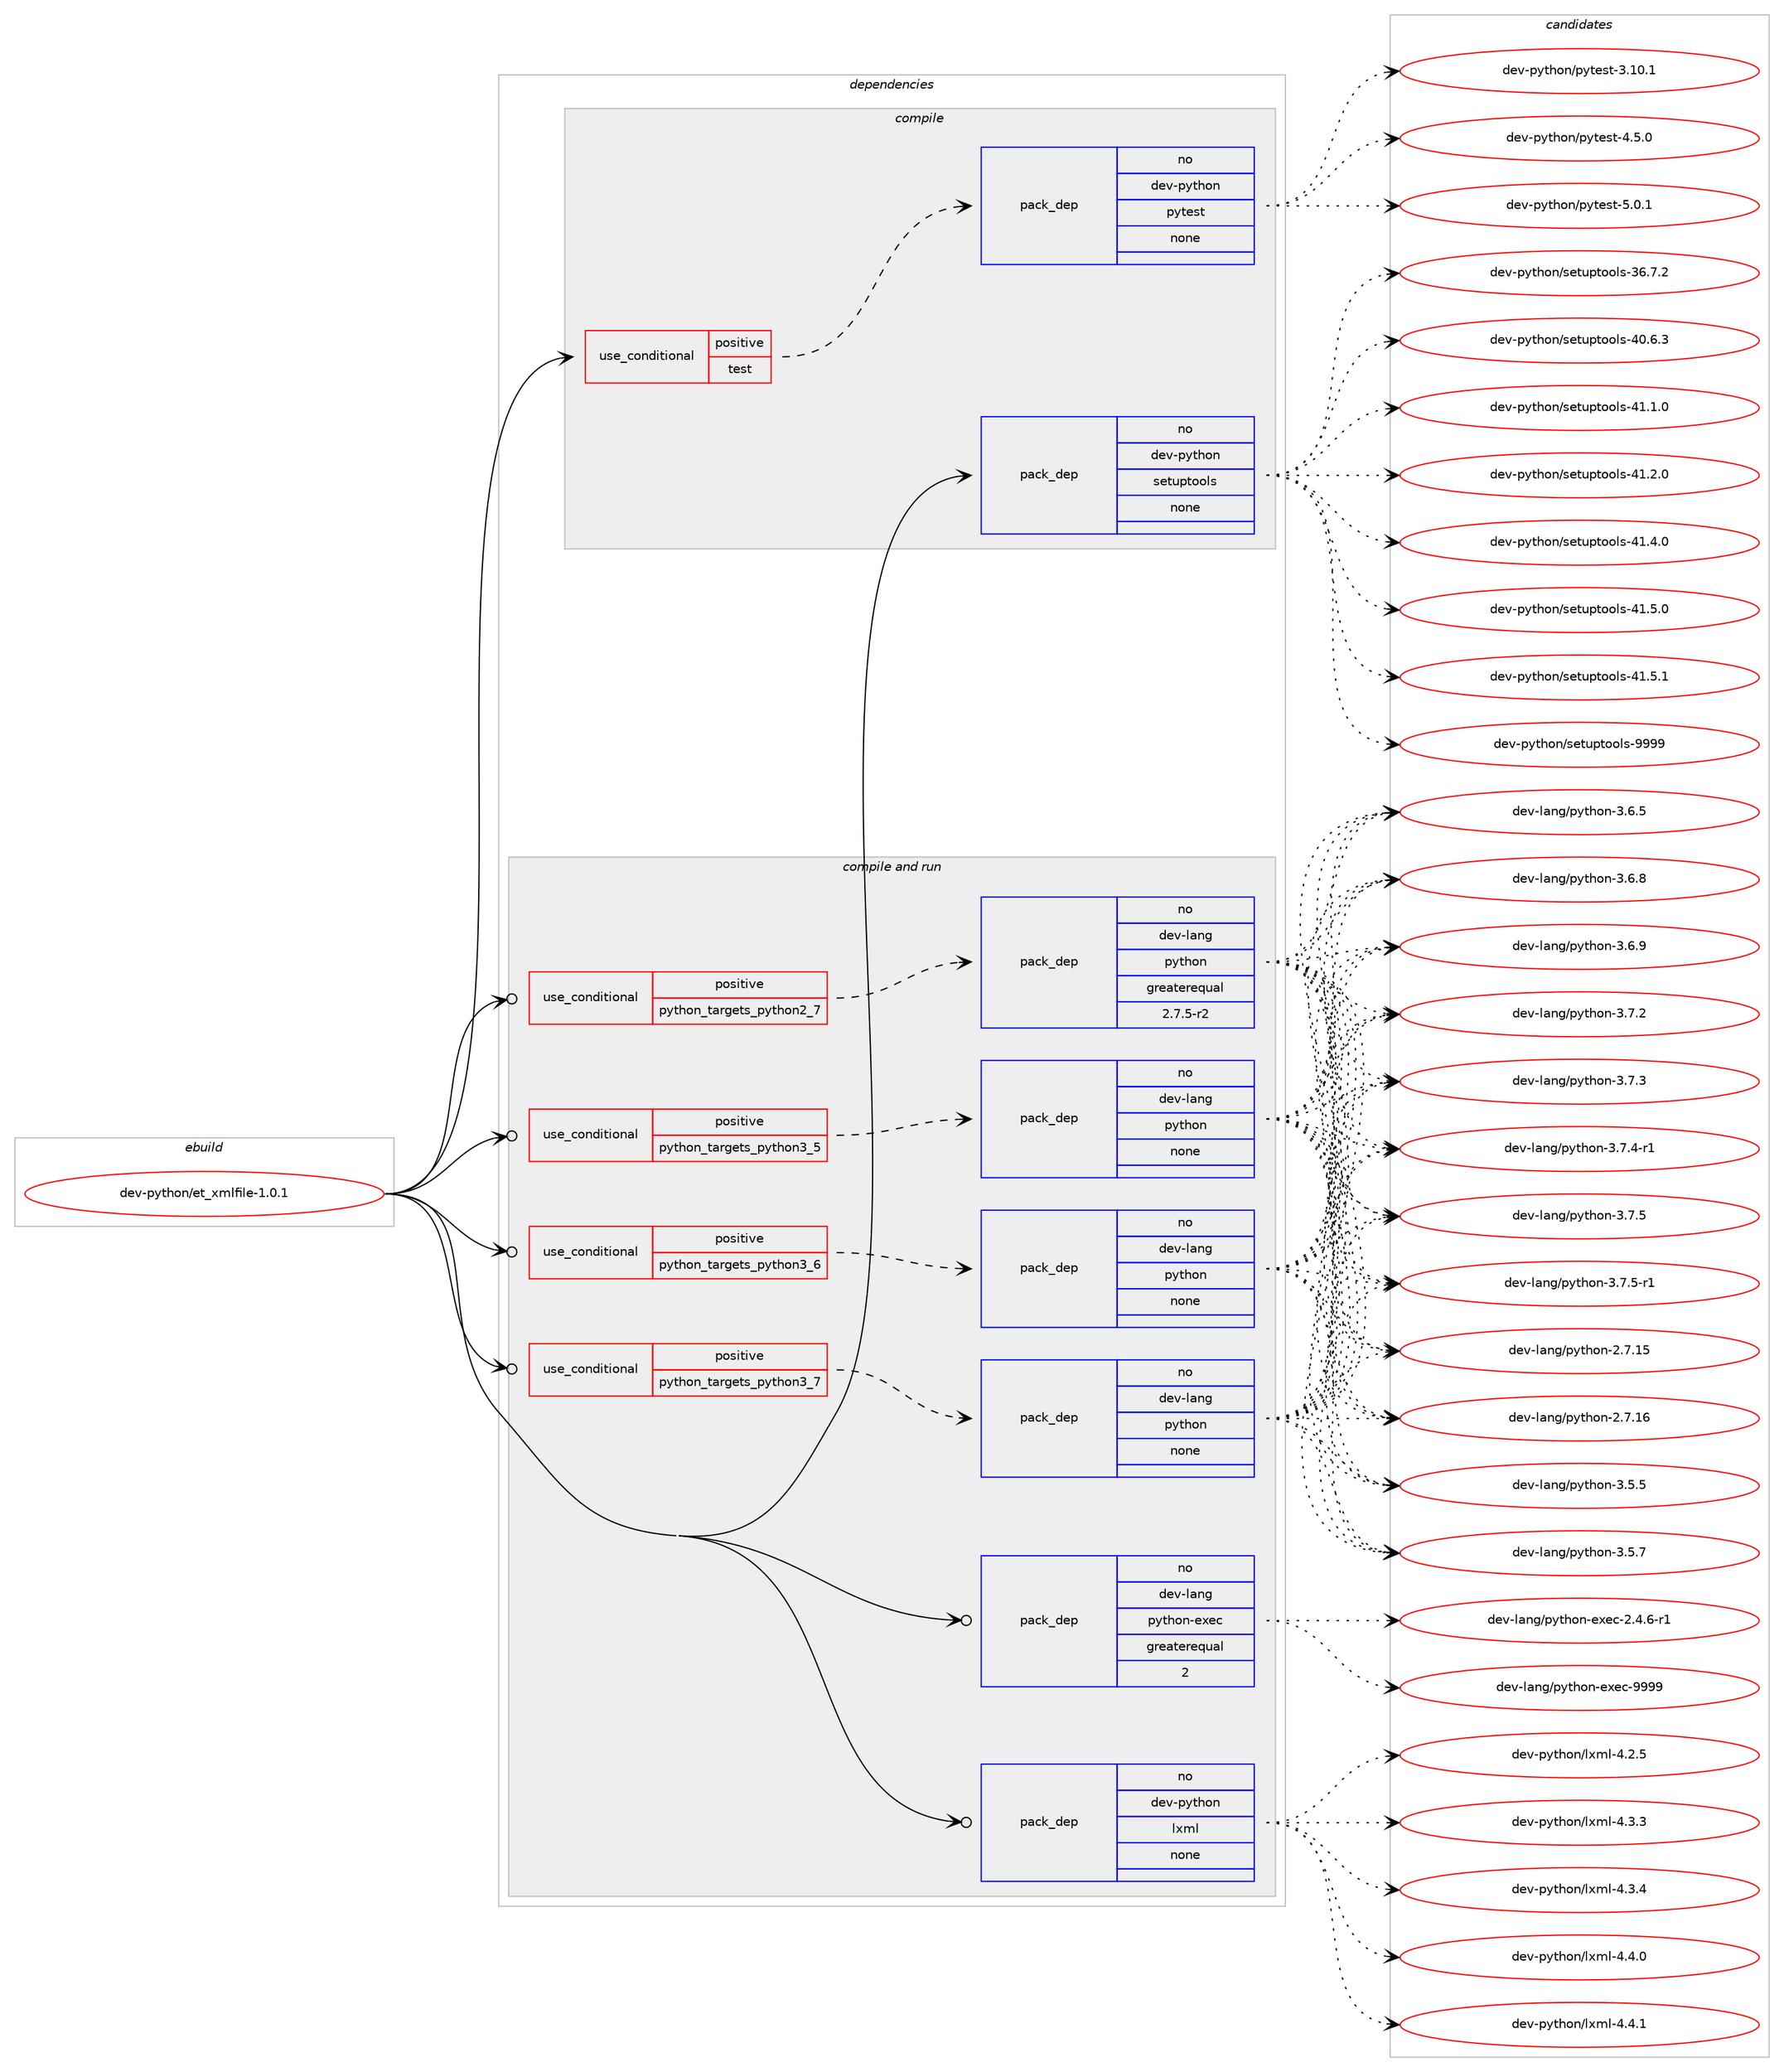 digraph prolog {

# *************
# Graph options
# *************

newrank=true;
concentrate=true;
compound=true;
graph [rankdir=LR,fontname=Helvetica,fontsize=10,ranksep=1.5];#, ranksep=2.5, nodesep=0.2];
edge  [arrowhead=vee];
node  [fontname=Helvetica,fontsize=10];

# **********
# The ebuild
# **********

subgraph cluster_leftcol {
color=gray;
rank=same;
label=<<i>ebuild</i>>;
id [label="dev-python/et_xmlfile-1.0.1", color=red, width=4, href="../dev-python/et_xmlfile-1.0.1.svg"];
}

# ****************
# The dependencies
# ****************

subgraph cluster_midcol {
color=gray;
label=<<i>dependencies</i>>;
subgraph cluster_compile {
fillcolor="#eeeeee";
style=filled;
label=<<i>compile</i>>;
subgraph cond139049 {
dependency603549 [label=<<TABLE BORDER="0" CELLBORDER="1" CELLSPACING="0" CELLPADDING="4"><TR><TD ROWSPAN="3" CELLPADDING="10">use_conditional</TD></TR><TR><TD>positive</TD></TR><TR><TD>test</TD></TR></TABLE>>, shape=none, color=red];
subgraph pack452703 {
dependency603550 [label=<<TABLE BORDER="0" CELLBORDER="1" CELLSPACING="0" CELLPADDING="4" WIDTH="220"><TR><TD ROWSPAN="6" CELLPADDING="30">pack_dep</TD></TR><TR><TD WIDTH="110">no</TD></TR><TR><TD>dev-python</TD></TR><TR><TD>pytest</TD></TR><TR><TD>none</TD></TR><TR><TD></TD></TR></TABLE>>, shape=none, color=blue];
}
dependency603549:e -> dependency603550:w [weight=20,style="dashed",arrowhead="vee"];
}
id:e -> dependency603549:w [weight=20,style="solid",arrowhead="vee"];
subgraph pack452704 {
dependency603551 [label=<<TABLE BORDER="0" CELLBORDER="1" CELLSPACING="0" CELLPADDING="4" WIDTH="220"><TR><TD ROWSPAN="6" CELLPADDING="30">pack_dep</TD></TR><TR><TD WIDTH="110">no</TD></TR><TR><TD>dev-python</TD></TR><TR><TD>setuptools</TD></TR><TR><TD>none</TD></TR><TR><TD></TD></TR></TABLE>>, shape=none, color=blue];
}
id:e -> dependency603551:w [weight=20,style="solid",arrowhead="vee"];
}
subgraph cluster_compileandrun {
fillcolor="#eeeeee";
style=filled;
label=<<i>compile and run</i>>;
subgraph cond139050 {
dependency603552 [label=<<TABLE BORDER="0" CELLBORDER="1" CELLSPACING="0" CELLPADDING="4"><TR><TD ROWSPAN="3" CELLPADDING="10">use_conditional</TD></TR><TR><TD>positive</TD></TR><TR><TD>python_targets_python2_7</TD></TR></TABLE>>, shape=none, color=red];
subgraph pack452705 {
dependency603553 [label=<<TABLE BORDER="0" CELLBORDER="1" CELLSPACING="0" CELLPADDING="4" WIDTH="220"><TR><TD ROWSPAN="6" CELLPADDING="30">pack_dep</TD></TR><TR><TD WIDTH="110">no</TD></TR><TR><TD>dev-lang</TD></TR><TR><TD>python</TD></TR><TR><TD>greaterequal</TD></TR><TR><TD>2.7.5-r2</TD></TR></TABLE>>, shape=none, color=blue];
}
dependency603552:e -> dependency603553:w [weight=20,style="dashed",arrowhead="vee"];
}
id:e -> dependency603552:w [weight=20,style="solid",arrowhead="odotvee"];
subgraph cond139051 {
dependency603554 [label=<<TABLE BORDER="0" CELLBORDER="1" CELLSPACING="0" CELLPADDING="4"><TR><TD ROWSPAN="3" CELLPADDING="10">use_conditional</TD></TR><TR><TD>positive</TD></TR><TR><TD>python_targets_python3_5</TD></TR></TABLE>>, shape=none, color=red];
subgraph pack452706 {
dependency603555 [label=<<TABLE BORDER="0" CELLBORDER="1" CELLSPACING="0" CELLPADDING="4" WIDTH="220"><TR><TD ROWSPAN="6" CELLPADDING="30">pack_dep</TD></TR><TR><TD WIDTH="110">no</TD></TR><TR><TD>dev-lang</TD></TR><TR><TD>python</TD></TR><TR><TD>none</TD></TR><TR><TD></TD></TR></TABLE>>, shape=none, color=blue];
}
dependency603554:e -> dependency603555:w [weight=20,style="dashed",arrowhead="vee"];
}
id:e -> dependency603554:w [weight=20,style="solid",arrowhead="odotvee"];
subgraph cond139052 {
dependency603556 [label=<<TABLE BORDER="0" CELLBORDER="1" CELLSPACING="0" CELLPADDING="4"><TR><TD ROWSPAN="3" CELLPADDING="10">use_conditional</TD></TR><TR><TD>positive</TD></TR><TR><TD>python_targets_python3_6</TD></TR></TABLE>>, shape=none, color=red];
subgraph pack452707 {
dependency603557 [label=<<TABLE BORDER="0" CELLBORDER="1" CELLSPACING="0" CELLPADDING="4" WIDTH="220"><TR><TD ROWSPAN="6" CELLPADDING="30">pack_dep</TD></TR><TR><TD WIDTH="110">no</TD></TR><TR><TD>dev-lang</TD></TR><TR><TD>python</TD></TR><TR><TD>none</TD></TR><TR><TD></TD></TR></TABLE>>, shape=none, color=blue];
}
dependency603556:e -> dependency603557:w [weight=20,style="dashed",arrowhead="vee"];
}
id:e -> dependency603556:w [weight=20,style="solid",arrowhead="odotvee"];
subgraph cond139053 {
dependency603558 [label=<<TABLE BORDER="0" CELLBORDER="1" CELLSPACING="0" CELLPADDING="4"><TR><TD ROWSPAN="3" CELLPADDING="10">use_conditional</TD></TR><TR><TD>positive</TD></TR><TR><TD>python_targets_python3_7</TD></TR></TABLE>>, shape=none, color=red];
subgraph pack452708 {
dependency603559 [label=<<TABLE BORDER="0" CELLBORDER="1" CELLSPACING="0" CELLPADDING="4" WIDTH="220"><TR><TD ROWSPAN="6" CELLPADDING="30">pack_dep</TD></TR><TR><TD WIDTH="110">no</TD></TR><TR><TD>dev-lang</TD></TR><TR><TD>python</TD></TR><TR><TD>none</TD></TR><TR><TD></TD></TR></TABLE>>, shape=none, color=blue];
}
dependency603558:e -> dependency603559:w [weight=20,style="dashed",arrowhead="vee"];
}
id:e -> dependency603558:w [weight=20,style="solid",arrowhead="odotvee"];
subgraph pack452709 {
dependency603560 [label=<<TABLE BORDER="0" CELLBORDER="1" CELLSPACING="0" CELLPADDING="4" WIDTH="220"><TR><TD ROWSPAN="6" CELLPADDING="30">pack_dep</TD></TR><TR><TD WIDTH="110">no</TD></TR><TR><TD>dev-lang</TD></TR><TR><TD>python-exec</TD></TR><TR><TD>greaterequal</TD></TR><TR><TD>2</TD></TR></TABLE>>, shape=none, color=blue];
}
id:e -> dependency603560:w [weight=20,style="solid",arrowhead="odotvee"];
subgraph pack452710 {
dependency603561 [label=<<TABLE BORDER="0" CELLBORDER="1" CELLSPACING="0" CELLPADDING="4" WIDTH="220"><TR><TD ROWSPAN="6" CELLPADDING="30">pack_dep</TD></TR><TR><TD WIDTH="110">no</TD></TR><TR><TD>dev-python</TD></TR><TR><TD>lxml</TD></TR><TR><TD>none</TD></TR><TR><TD></TD></TR></TABLE>>, shape=none, color=blue];
}
id:e -> dependency603561:w [weight=20,style="solid",arrowhead="odotvee"];
}
subgraph cluster_run {
fillcolor="#eeeeee";
style=filled;
label=<<i>run</i>>;
}
}

# **************
# The candidates
# **************

subgraph cluster_choices {
rank=same;
color=gray;
label=<<i>candidates</i>>;

subgraph choice452703 {
color=black;
nodesep=1;
choice100101118451121211161041111104711212111610111511645514649484649 [label="dev-python/pytest-3.10.1", color=red, width=4,href="../dev-python/pytest-3.10.1.svg"];
choice1001011184511212111610411111047112121116101115116455246534648 [label="dev-python/pytest-4.5.0", color=red, width=4,href="../dev-python/pytest-4.5.0.svg"];
choice1001011184511212111610411111047112121116101115116455346484649 [label="dev-python/pytest-5.0.1", color=red, width=4,href="../dev-python/pytest-5.0.1.svg"];
dependency603550:e -> choice100101118451121211161041111104711212111610111511645514649484649:w [style=dotted,weight="100"];
dependency603550:e -> choice1001011184511212111610411111047112121116101115116455246534648:w [style=dotted,weight="100"];
dependency603550:e -> choice1001011184511212111610411111047112121116101115116455346484649:w [style=dotted,weight="100"];
}
subgraph choice452704 {
color=black;
nodesep=1;
choice100101118451121211161041111104711510111611711211611111110811545515446554650 [label="dev-python/setuptools-36.7.2", color=red, width=4,href="../dev-python/setuptools-36.7.2.svg"];
choice100101118451121211161041111104711510111611711211611111110811545524846544651 [label="dev-python/setuptools-40.6.3", color=red, width=4,href="../dev-python/setuptools-40.6.3.svg"];
choice100101118451121211161041111104711510111611711211611111110811545524946494648 [label="dev-python/setuptools-41.1.0", color=red, width=4,href="../dev-python/setuptools-41.1.0.svg"];
choice100101118451121211161041111104711510111611711211611111110811545524946504648 [label="dev-python/setuptools-41.2.0", color=red, width=4,href="../dev-python/setuptools-41.2.0.svg"];
choice100101118451121211161041111104711510111611711211611111110811545524946524648 [label="dev-python/setuptools-41.4.0", color=red, width=4,href="../dev-python/setuptools-41.4.0.svg"];
choice100101118451121211161041111104711510111611711211611111110811545524946534648 [label="dev-python/setuptools-41.5.0", color=red, width=4,href="../dev-python/setuptools-41.5.0.svg"];
choice100101118451121211161041111104711510111611711211611111110811545524946534649 [label="dev-python/setuptools-41.5.1", color=red, width=4,href="../dev-python/setuptools-41.5.1.svg"];
choice10010111845112121116104111110471151011161171121161111111081154557575757 [label="dev-python/setuptools-9999", color=red, width=4,href="../dev-python/setuptools-9999.svg"];
dependency603551:e -> choice100101118451121211161041111104711510111611711211611111110811545515446554650:w [style=dotted,weight="100"];
dependency603551:e -> choice100101118451121211161041111104711510111611711211611111110811545524846544651:w [style=dotted,weight="100"];
dependency603551:e -> choice100101118451121211161041111104711510111611711211611111110811545524946494648:w [style=dotted,weight="100"];
dependency603551:e -> choice100101118451121211161041111104711510111611711211611111110811545524946504648:w [style=dotted,weight="100"];
dependency603551:e -> choice100101118451121211161041111104711510111611711211611111110811545524946524648:w [style=dotted,weight="100"];
dependency603551:e -> choice100101118451121211161041111104711510111611711211611111110811545524946534648:w [style=dotted,weight="100"];
dependency603551:e -> choice100101118451121211161041111104711510111611711211611111110811545524946534649:w [style=dotted,weight="100"];
dependency603551:e -> choice10010111845112121116104111110471151011161171121161111111081154557575757:w [style=dotted,weight="100"];
}
subgraph choice452705 {
color=black;
nodesep=1;
choice10010111845108971101034711212111610411111045504655464953 [label="dev-lang/python-2.7.15", color=red, width=4,href="../dev-lang/python-2.7.15.svg"];
choice10010111845108971101034711212111610411111045504655464954 [label="dev-lang/python-2.7.16", color=red, width=4,href="../dev-lang/python-2.7.16.svg"];
choice100101118451089711010347112121116104111110455146534653 [label="dev-lang/python-3.5.5", color=red, width=4,href="../dev-lang/python-3.5.5.svg"];
choice100101118451089711010347112121116104111110455146534655 [label="dev-lang/python-3.5.7", color=red, width=4,href="../dev-lang/python-3.5.7.svg"];
choice100101118451089711010347112121116104111110455146544653 [label="dev-lang/python-3.6.5", color=red, width=4,href="../dev-lang/python-3.6.5.svg"];
choice100101118451089711010347112121116104111110455146544656 [label="dev-lang/python-3.6.8", color=red, width=4,href="../dev-lang/python-3.6.8.svg"];
choice100101118451089711010347112121116104111110455146544657 [label="dev-lang/python-3.6.9", color=red, width=4,href="../dev-lang/python-3.6.9.svg"];
choice100101118451089711010347112121116104111110455146554650 [label="dev-lang/python-3.7.2", color=red, width=4,href="../dev-lang/python-3.7.2.svg"];
choice100101118451089711010347112121116104111110455146554651 [label="dev-lang/python-3.7.3", color=red, width=4,href="../dev-lang/python-3.7.3.svg"];
choice1001011184510897110103471121211161041111104551465546524511449 [label="dev-lang/python-3.7.4-r1", color=red, width=4,href="../dev-lang/python-3.7.4-r1.svg"];
choice100101118451089711010347112121116104111110455146554653 [label="dev-lang/python-3.7.5", color=red, width=4,href="../dev-lang/python-3.7.5.svg"];
choice1001011184510897110103471121211161041111104551465546534511449 [label="dev-lang/python-3.7.5-r1", color=red, width=4,href="../dev-lang/python-3.7.5-r1.svg"];
dependency603553:e -> choice10010111845108971101034711212111610411111045504655464953:w [style=dotted,weight="100"];
dependency603553:e -> choice10010111845108971101034711212111610411111045504655464954:w [style=dotted,weight="100"];
dependency603553:e -> choice100101118451089711010347112121116104111110455146534653:w [style=dotted,weight="100"];
dependency603553:e -> choice100101118451089711010347112121116104111110455146534655:w [style=dotted,weight="100"];
dependency603553:e -> choice100101118451089711010347112121116104111110455146544653:w [style=dotted,weight="100"];
dependency603553:e -> choice100101118451089711010347112121116104111110455146544656:w [style=dotted,weight="100"];
dependency603553:e -> choice100101118451089711010347112121116104111110455146544657:w [style=dotted,weight="100"];
dependency603553:e -> choice100101118451089711010347112121116104111110455146554650:w [style=dotted,weight="100"];
dependency603553:e -> choice100101118451089711010347112121116104111110455146554651:w [style=dotted,weight="100"];
dependency603553:e -> choice1001011184510897110103471121211161041111104551465546524511449:w [style=dotted,weight="100"];
dependency603553:e -> choice100101118451089711010347112121116104111110455146554653:w [style=dotted,weight="100"];
dependency603553:e -> choice1001011184510897110103471121211161041111104551465546534511449:w [style=dotted,weight="100"];
}
subgraph choice452706 {
color=black;
nodesep=1;
choice10010111845108971101034711212111610411111045504655464953 [label="dev-lang/python-2.7.15", color=red, width=4,href="../dev-lang/python-2.7.15.svg"];
choice10010111845108971101034711212111610411111045504655464954 [label="dev-lang/python-2.7.16", color=red, width=4,href="../dev-lang/python-2.7.16.svg"];
choice100101118451089711010347112121116104111110455146534653 [label="dev-lang/python-3.5.5", color=red, width=4,href="../dev-lang/python-3.5.5.svg"];
choice100101118451089711010347112121116104111110455146534655 [label="dev-lang/python-3.5.7", color=red, width=4,href="../dev-lang/python-3.5.7.svg"];
choice100101118451089711010347112121116104111110455146544653 [label="dev-lang/python-3.6.5", color=red, width=4,href="../dev-lang/python-3.6.5.svg"];
choice100101118451089711010347112121116104111110455146544656 [label="dev-lang/python-3.6.8", color=red, width=4,href="../dev-lang/python-3.6.8.svg"];
choice100101118451089711010347112121116104111110455146544657 [label="dev-lang/python-3.6.9", color=red, width=4,href="../dev-lang/python-3.6.9.svg"];
choice100101118451089711010347112121116104111110455146554650 [label="dev-lang/python-3.7.2", color=red, width=4,href="../dev-lang/python-3.7.2.svg"];
choice100101118451089711010347112121116104111110455146554651 [label="dev-lang/python-3.7.3", color=red, width=4,href="../dev-lang/python-3.7.3.svg"];
choice1001011184510897110103471121211161041111104551465546524511449 [label="dev-lang/python-3.7.4-r1", color=red, width=4,href="../dev-lang/python-3.7.4-r1.svg"];
choice100101118451089711010347112121116104111110455146554653 [label="dev-lang/python-3.7.5", color=red, width=4,href="../dev-lang/python-3.7.5.svg"];
choice1001011184510897110103471121211161041111104551465546534511449 [label="dev-lang/python-3.7.5-r1", color=red, width=4,href="../dev-lang/python-3.7.5-r1.svg"];
dependency603555:e -> choice10010111845108971101034711212111610411111045504655464953:w [style=dotted,weight="100"];
dependency603555:e -> choice10010111845108971101034711212111610411111045504655464954:w [style=dotted,weight="100"];
dependency603555:e -> choice100101118451089711010347112121116104111110455146534653:w [style=dotted,weight="100"];
dependency603555:e -> choice100101118451089711010347112121116104111110455146534655:w [style=dotted,weight="100"];
dependency603555:e -> choice100101118451089711010347112121116104111110455146544653:w [style=dotted,weight="100"];
dependency603555:e -> choice100101118451089711010347112121116104111110455146544656:w [style=dotted,weight="100"];
dependency603555:e -> choice100101118451089711010347112121116104111110455146544657:w [style=dotted,weight="100"];
dependency603555:e -> choice100101118451089711010347112121116104111110455146554650:w [style=dotted,weight="100"];
dependency603555:e -> choice100101118451089711010347112121116104111110455146554651:w [style=dotted,weight="100"];
dependency603555:e -> choice1001011184510897110103471121211161041111104551465546524511449:w [style=dotted,weight="100"];
dependency603555:e -> choice100101118451089711010347112121116104111110455146554653:w [style=dotted,weight="100"];
dependency603555:e -> choice1001011184510897110103471121211161041111104551465546534511449:w [style=dotted,weight="100"];
}
subgraph choice452707 {
color=black;
nodesep=1;
choice10010111845108971101034711212111610411111045504655464953 [label="dev-lang/python-2.7.15", color=red, width=4,href="../dev-lang/python-2.7.15.svg"];
choice10010111845108971101034711212111610411111045504655464954 [label="dev-lang/python-2.7.16", color=red, width=4,href="../dev-lang/python-2.7.16.svg"];
choice100101118451089711010347112121116104111110455146534653 [label="dev-lang/python-3.5.5", color=red, width=4,href="../dev-lang/python-3.5.5.svg"];
choice100101118451089711010347112121116104111110455146534655 [label="dev-lang/python-3.5.7", color=red, width=4,href="../dev-lang/python-3.5.7.svg"];
choice100101118451089711010347112121116104111110455146544653 [label="dev-lang/python-3.6.5", color=red, width=4,href="../dev-lang/python-3.6.5.svg"];
choice100101118451089711010347112121116104111110455146544656 [label="dev-lang/python-3.6.8", color=red, width=4,href="../dev-lang/python-3.6.8.svg"];
choice100101118451089711010347112121116104111110455146544657 [label="dev-lang/python-3.6.9", color=red, width=4,href="../dev-lang/python-3.6.9.svg"];
choice100101118451089711010347112121116104111110455146554650 [label="dev-lang/python-3.7.2", color=red, width=4,href="../dev-lang/python-3.7.2.svg"];
choice100101118451089711010347112121116104111110455146554651 [label="dev-lang/python-3.7.3", color=red, width=4,href="../dev-lang/python-3.7.3.svg"];
choice1001011184510897110103471121211161041111104551465546524511449 [label="dev-lang/python-3.7.4-r1", color=red, width=4,href="../dev-lang/python-3.7.4-r1.svg"];
choice100101118451089711010347112121116104111110455146554653 [label="dev-lang/python-3.7.5", color=red, width=4,href="../dev-lang/python-3.7.5.svg"];
choice1001011184510897110103471121211161041111104551465546534511449 [label="dev-lang/python-3.7.5-r1", color=red, width=4,href="../dev-lang/python-3.7.5-r1.svg"];
dependency603557:e -> choice10010111845108971101034711212111610411111045504655464953:w [style=dotted,weight="100"];
dependency603557:e -> choice10010111845108971101034711212111610411111045504655464954:w [style=dotted,weight="100"];
dependency603557:e -> choice100101118451089711010347112121116104111110455146534653:w [style=dotted,weight="100"];
dependency603557:e -> choice100101118451089711010347112121116104111110455146534655:w [style=dotted,weight="100"];
dependency603557:e -> choice100101118451089711010347112121116104111110455146544653:w [style=dotted,weight="100"];
dependency603557:e -> choice100101118451089711010347112121116104111110455146544656:w [style=dotted,weight="100"];
dependency603557:e -> choice100101118451089711010347112121116104111110455146544657:w [style=dotted,weight="100"];
dependency603557:e -> choice100101118451089711010347112121116104111110455146554650:w [style=dotted,weight="100"];
dependency603557:e -> choice100101118451089711010347112121116104111110455146554651:w [style=dotted,weight="100"];
dependency603557:e -> choice1001011184510897110103471121211161041111104551465546524511449:w [style=dotted,weight="100"];
dependency603557:e -> choice100101118451089711010347112121116104111110455146554653:w [style=dotted,weight="100"];
dependency603557:e -> choice1001011184510897110103471121211161041111104551465546534511449:w [style=dotted,weight="100"];
}
subgraph choice452708 {
color=black;
nodesep=1;
choice10010111845108971101034711212111610411111045504655464953 [label="dev-lang/python-2.7.15", color=red, width=4,href="../dev-lang/python-2.7.15.svg"];
choice10010111845108971101034711212111610411111045504655464954 [label="dev-lang/python-2.7.16", color=red, width=4,href="../dev-lang/python-2.7.16.svg"];
choice100101118451089711010347112121116104111110455146534653 [label="dev-lang/python-3.5.5", color=red, width=4,href="../dev-lang/python-3.5.5.svg"];
choice100101118451089711010347112121116104111110455146534655 [label="dev-lang/python-3.5.7", color=red, width=4,href="../dev-lang/python-3.5.7.svg"];
choice100101118451089711010347112121116104111110455146544653 [label="dev-lang/python-3.6.5", color=red, width=4,href="../dev-lang/python-3.6.5.svg"];
choice100101118451089711010347112121116104111110455146544656 [label="dev-lang/python-3.6.8", color=red, width=4,href="../dev-lang/python-3.6.8.svg"];
choice100101118451089711010347112121116104111110455146544657 [label="dev-lang/python-3.6.9", color=red, width=4,href="../dev-lang/python-3.6.9.svg"];
choice100101118451089711010347112121116104111110455146554650 [label="dev-lang/python-3.7.2", color=red, width=4,href="../dev-lang/python-3.7.2.svg"];
choice100101118451089711010347112121116104111110455146554651 [label="dev-lang/python-3.7.3", color=red, width=4,href="../dev-lang/python-3.7.3.svg"];
choice1001011184510897110103471121211161041111104551465546524511449 [label="dev-lang/python-3.7.4-r1", color=red, width=4,href="../dev-lang/python-3.7.4-r1.svg"];
choice100101118451089711010347112121116104111110455146554653 [label="dev-lang/python-3.7.5", color=red, width=4,href="../dev-lang/python-3.7.5.svg"];
choice1001011184510897110103471121211161041111104551465546534511449 [label="dev-lang/python-3.7.5-r1", color=red, width=4,href="../dev-lang/python-3.7.5-r1.svg"];
dependency603559:e -> choice10010111845108971101034711212111610411111045504655464953:w [style=dotted,weight="100"];
dependency603559:e -> choice10010111845108971101034711212111610411111045504655464954:w [style=dotted,weight="100"];
dependency603559:e -> choice100101118451089711010347112121116104111110455146534653:w [style=dotted,weight="100"];
dependency603559:e -> choice100101118451089711010347112121116104111110455146534655:w [style=dotted,weight="100"];
dependency603559:e -> choice100101118451089711010347112121116104111110455146544653:w [style=dotted,weight="100"];
dependency603559:e -> choice100101118451089711010347112121116104111110455146544656:w [style=dotted,weight="100"];
dependency603559:e -> choice100101118451089711010347112121116104111110455146544657:w [style=dotted,weight="100"];
dependency603559:e -> choice100101118451089711010347112121116104111110455146554650:w [style=dotted,weight="100"];
dependency603559:e -> choice100101118451089711010347112121116104111110455146554651:w [style=dotted,weight="100"];
dependency603559:e -> choice1001011184510897110103471121211161041111104551465546524511449:w [style=dotted,weight="100"];
dependency603559:e -> choice100101118451089711010347112121116104111110455146554653:w [style=dotted,weight="100"];
dependency603559:e -> choice1001011184510897110103471121211161041111104551465546534511449:w [style=dotted,weight="100"];
}
subgraph choice452709 {
color=black;
nodesep=1;
choice10010111845108971101034711212111610411111045101120101994550465246544511449 [label="dev-lang/python-exec-2.4.6-r1", color=red, width=4,href="../dev-lang/python-exec-2.4.6-r1.svg"];
choice10010111845108971101034711212111610411111045101120101994557575757 [label="dev-lang/python-exec-9999", color=red, width=4,href="../dev-lang/python-exec-9999.svg"];
dependency603560:e -> choice10010111845108971101034711212111610411111045101120101994550465246544511449:w [style=dotted,weight="100"];
dependency603560:e -> choice10010111845108971101034711212111610411111045101120101994557575757:w [style=dotted,weight="100"];
}
subgraph choice452710 {
color=black;
nodesep=1;
choice1001011184511212111610411111047108120109108455246504653 [label="dev-python/lxml-4.2.5", color=red, width=4,href="../dev-python/lxml-4.2.5.svg"];
choice1001011184511212111610411111047108120109108455246514651 [label="dev-python/lxml-4.3.3", color=red, width=4,href="../dev-python/lxml-4.3.3.svg"];
choice1001011184511212111610411111047108120109108455246514652 [label="dev-python/lxml-4.3.4", color=red, width=4,href="../dev-python/lxml-4.3.4.svg"];
choice1001011184511212111610411111047108120109108455246524648 [label="dev-python/lxml-4.4.0", color=red, width=4,href="../dev-python/lxml-4.4.0.svg"];
choice1001011184511212111610411111047108120109108455246524649 [label="dev-python/lxml-4.4.1", color=red, width=4,href="../dev-python/lxml-4.4.1.svg"];
dependency603561:e -> choice1001011184511212111610411111047108120109108455246504653:w [style=dotted,weight="100"];
dependency603561:e -> choice1001011184511212111610411111047108120109108455246514651:w [style=dotted,weight="100"];
dependency603561:e -> choice1001011184511212111610411111047108120109108455246514652:w [style=dotted,weight="100"];
dependency603561:e -> choice1001011184511212111610411111047108120109108455246524648:w [style=dotted,weight="100"];
dependency603561:e -> choice1001011184511212111610411111047108120109108455246524649:w [style=dotted,weight="100"];
}
}

}
